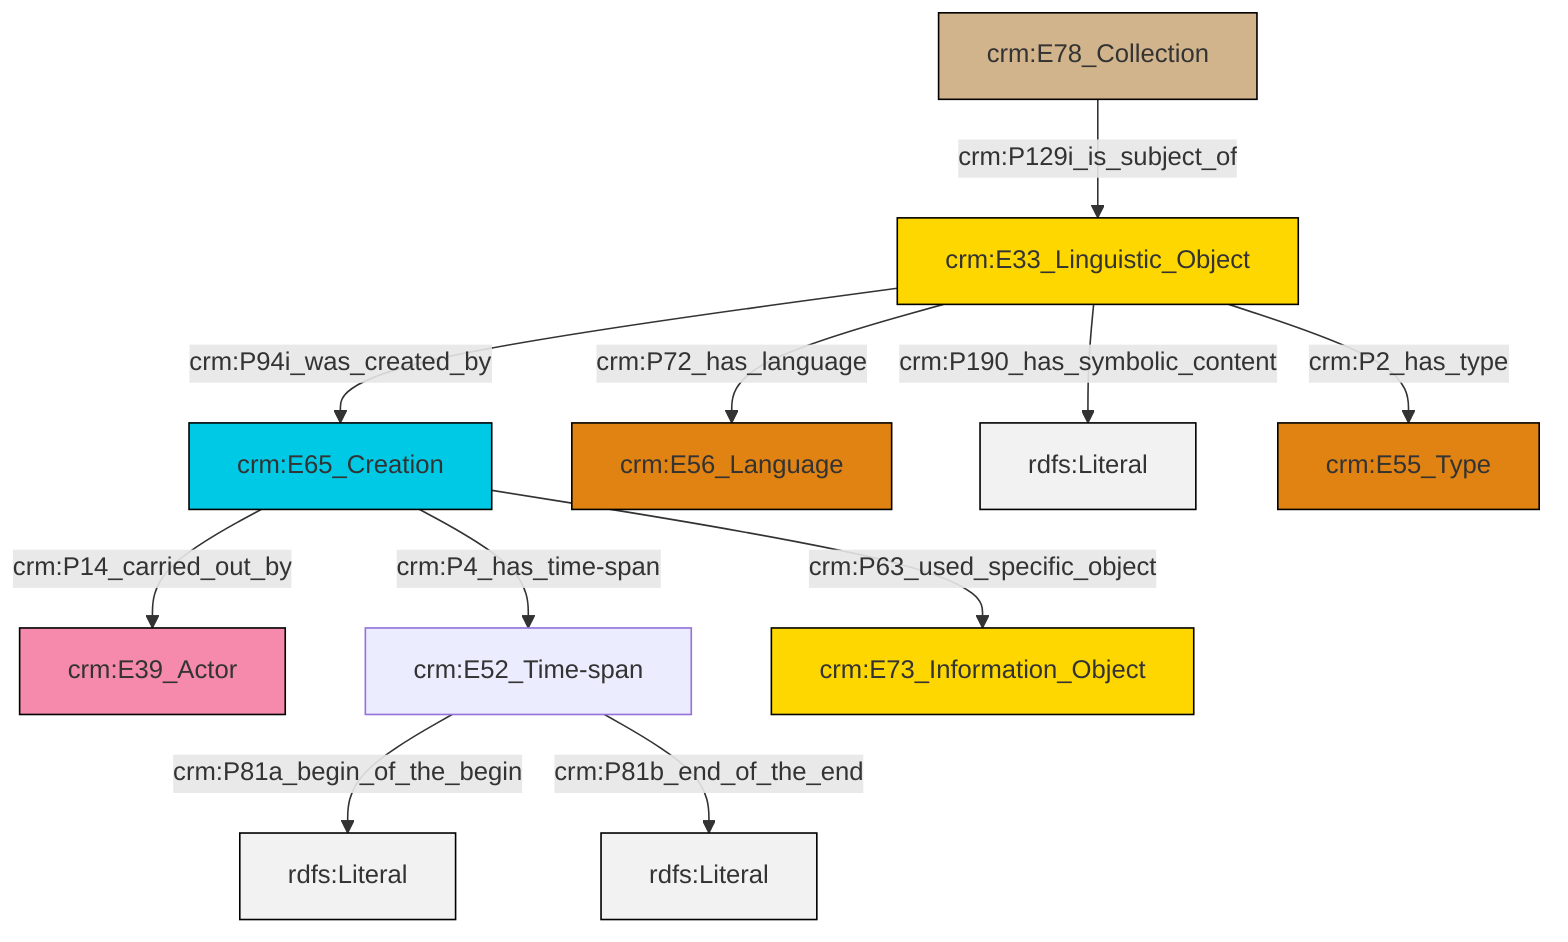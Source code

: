 graph TD
classDef Literal fill:#f2f2f2,stroke:#000000;
classDef CRM_Entity fill:#FFFFFF,stroke:#000000;
classDef Temporal_Entity fill:#00C9E6, stroke:#000000;
classDef Type fill:#E18312, stroke:#000000;
classDef Time-Span fill:#2C9C91, stroke:#000000;
classDef Appellation fill:#FFEB7F, stroke:#000000;
classDef Place fill:#008836, stroke:#000000;
classDef Persistent_Item fill:#B266B2, stroke:#000000;
classDef Conceptual_Object fill:#FFD700, stroke:#000000;
classDef Physical_Thing fill:#D2B48C, stroke:#000000;
classDef Actor fill:#f58aad, stroke:#000000;
classDef PC_Classes fill:#4ce600, stroke:#000000;
classDef Multi fill:#cccccc,stroke:#000000;

6["crm:E65_Creation"]:::Temporal_Entity -->|crm:P14_carried_out_by| 0["crm:E39_Actor"]:::Actor
6["crm:E65_Creation"]:::Temporal_Entity -->|crm:P4_has_time-span| 4["crm:E52_Time-span"]:::Default
12["crm:E33_Linguistic_Object"]:::Conceptual_Object -->|crm:P190_has_symbolic_content| 13[rdfs:Literal]:::Literal
12["crm:E33_Linguistic_Object"]:::Conceptual_Object -->|crm:P2_has_type| 15["crm:E55_Type"]:::Type
4["crm:E52_Time-span"]:::Default -->|crm:P81a_begin_of_the_begin| 16[rdfs:Literal]:::Literal
6["crm:E65_Creation"]:::Temporal_Entity -->|crm:P63_used_specific_object| 10["crm:E73_Information_Object"]:::Conceptual_Object
4["crm:E52_Time-span"]:::Default -->|crm:P81b_end_of_the_end| 17[rdfs:Literal]:::Literal
12["crm:E33_Linguistic_Object"]:::Conceptual_Object -->|crm:P72_has_language| 8["crm:E56_Language"]:::Type
12["crm:E33_Linguistic_Object"]:::Conceptual_Object -->|crm:P94i_was_created_by| 6["crm:E65_Creation"]:::Temporal_Entity
2["crm:E78_Collection"]:::Physical_Thing -->|crm:P129i_is_subject_of| 12["crm:E33_Linguistic_Object"]:::Conceptual_Object